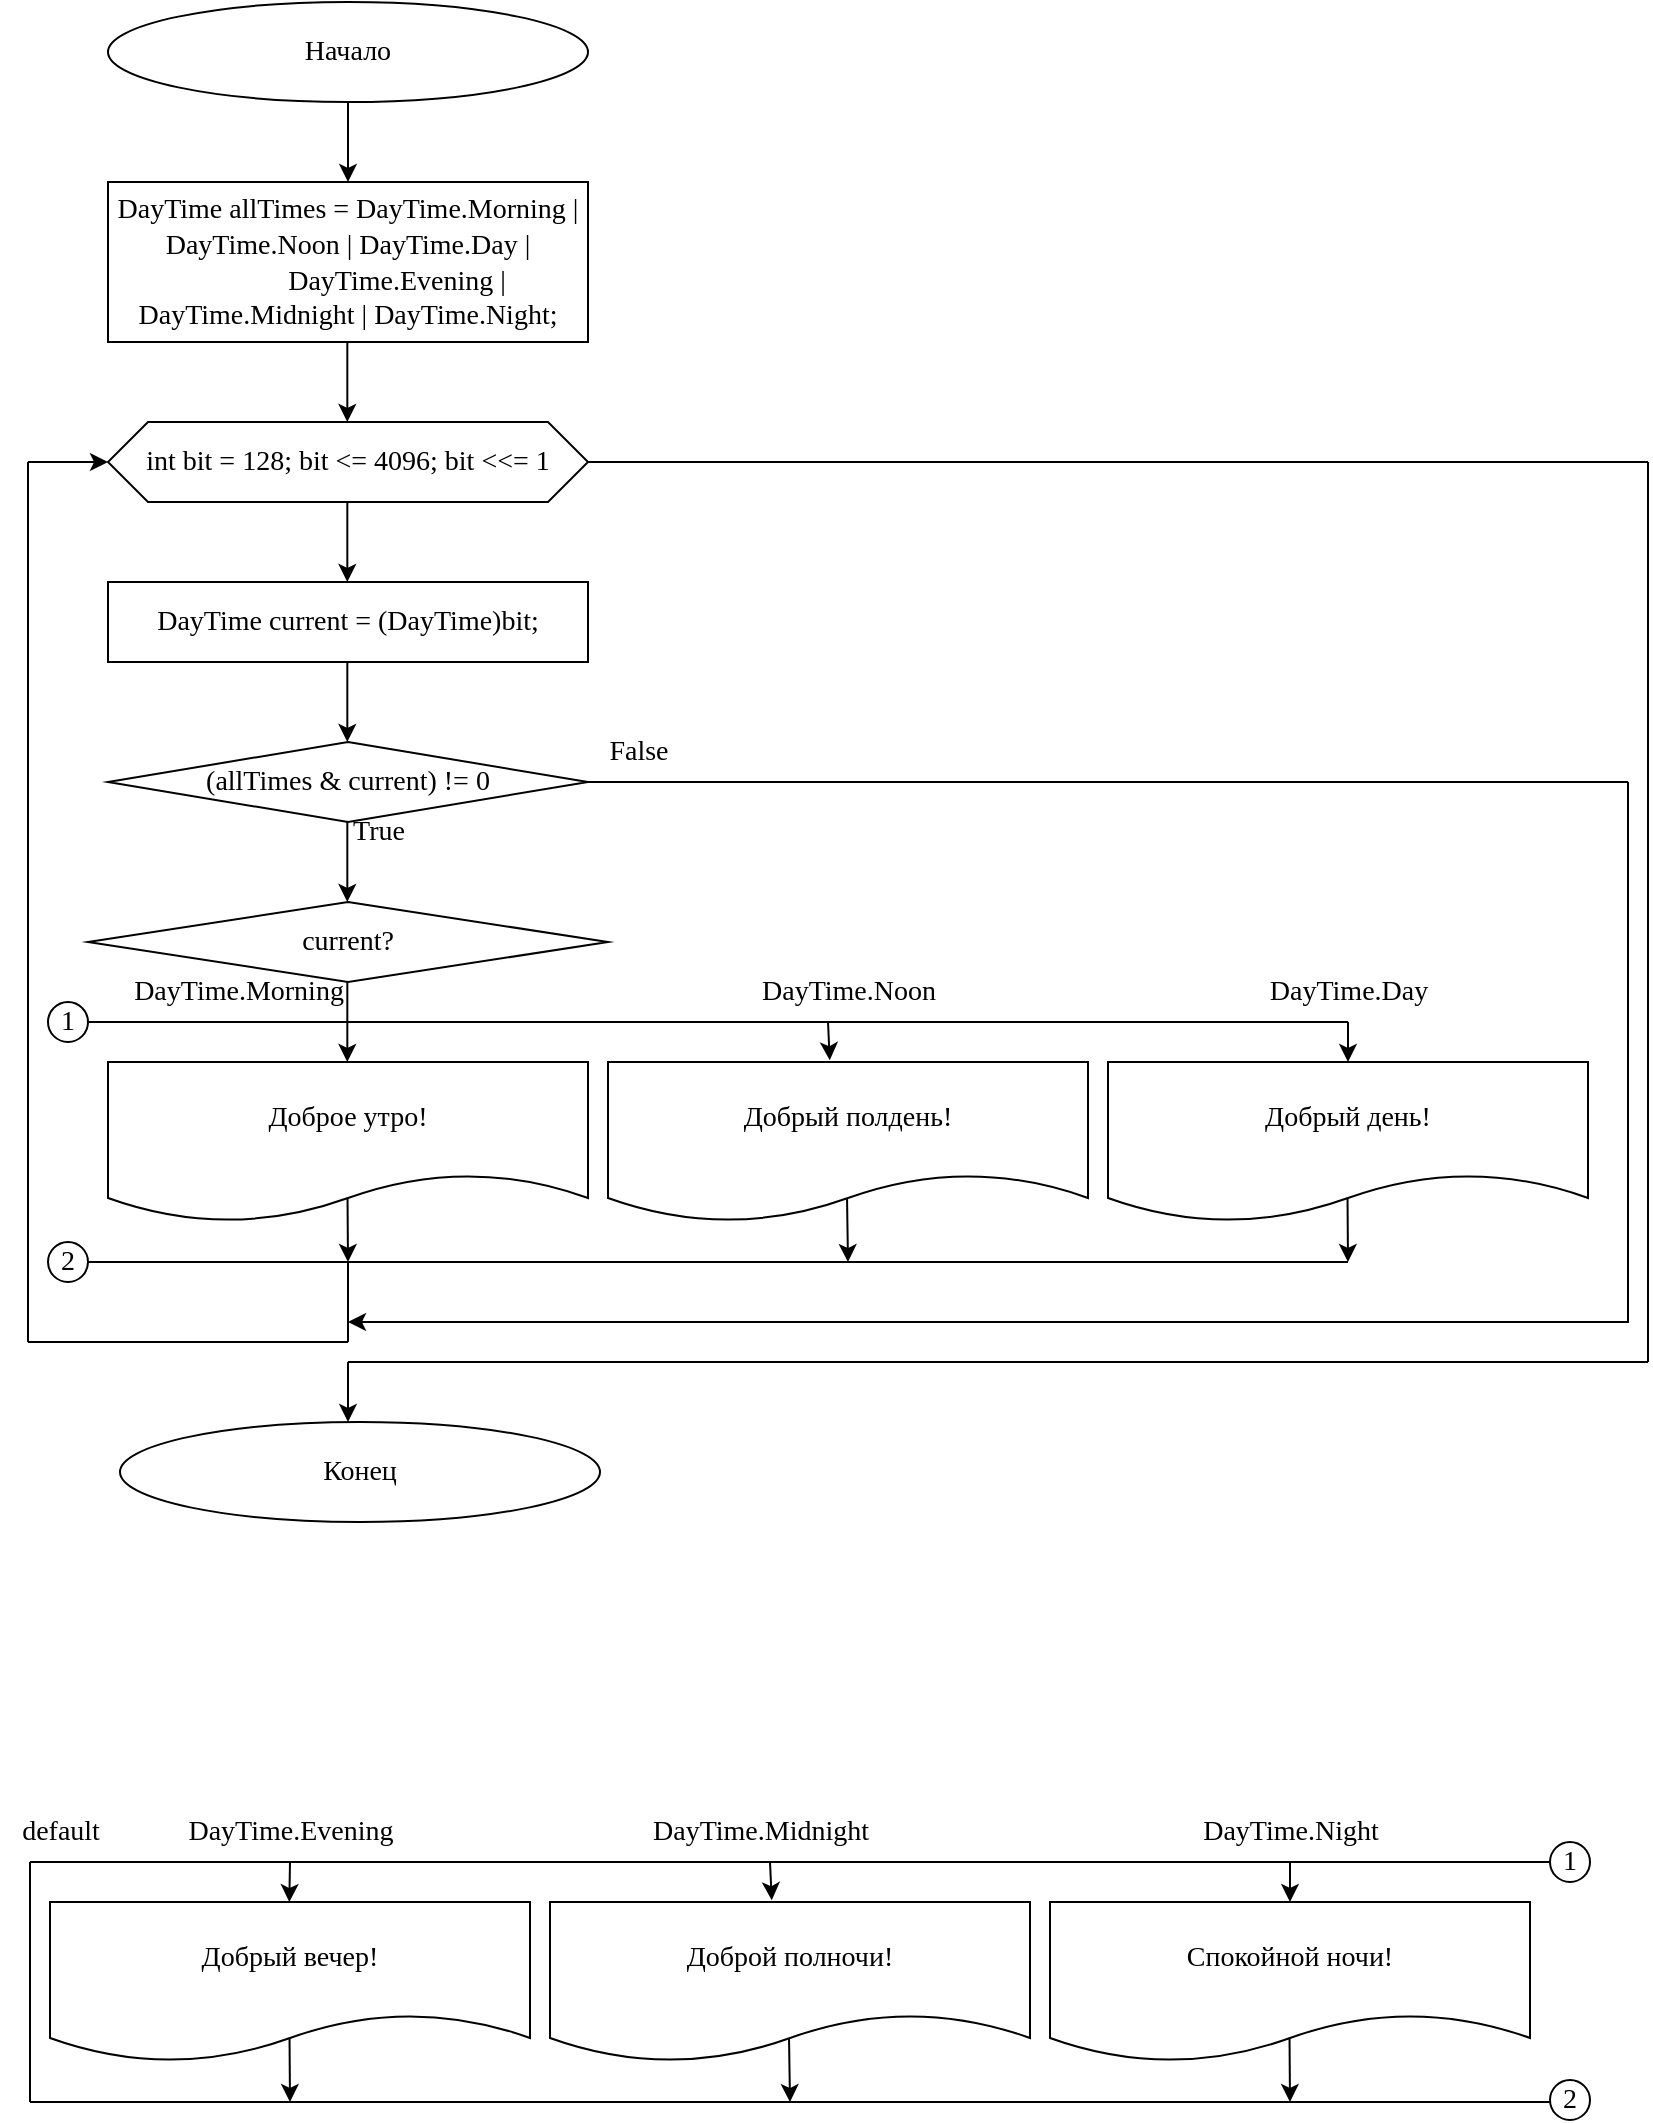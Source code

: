<mxfile version="24.7.17">
  <diagram name="Страница — 1" id="2J-rh70jFwcSjhUsL_Wy">
    <mxGraphModel dx="1235" dy="731" grid="1" gridSize="10" guides="1" tooltips="1" connect="1" arrows="1" fold="1" page="1" pageScale="1" pageWidth="827" pageHeight="1169" math="0" shadow="0">
      <root>
        <mxCell id="0" />
        <mxCell id="1" parent="0" />
        <mxCell id="GVOow4PJKVGRs8NmEhWK-1" value="&lt;font style=&quot;font-size: 14px;&quot; face=&quot;Times New Roman&quot;&gt;Начало&lt;/font&gt;" style="ellipse;whiteSpace=wrap;html=1;" vertex="1" parent="1">
          <mxGeometry x="70" y="30" width="240" height="50" as="geometry" />
        </mxCell>
        <mxCell id="GVOow4PJKVGRs8NmEhWK-2" value="" style="endArrow=classic;html=1;rounded=0;" edge="1" parent="1">
          <mxGeometry width="50" height="50" relative="1" as="geometry">
            <mxPoint x="190" y="80" as="sourcePoint" />
            <mxPoint x="190" y="120" as="targetPoint" />
          </mxGeometry>
        </mxCell>
        <mxCell id="GVOow4PJKVGRs8NmEhWK-3" value="&lt;div style=&quot;font-size: 14px;&quot;&gt;&lt;font style=&quot;font-size: 14px;&quot; face=&quot;Times New Roman&quot;&gt;DayTime allTimes = DayTime.Morning | DayTime.Noon | DayTime.Day |&lt;/font&gt;&lt;/div&gt;&lt;div style=&quot;font-size: 14px;&quot;&gt;&lt;font style=&quot;font-size: 14px;&quot; face=&quot;N_12Yvv4ehodWDq_QO_H&quot;&gt;&amp;nbsp; &amp;nbsp; &amp;nbsp; &amp;nbsp; &amp;nbsp; &amp;nbsp; &amp;nbsp; DayTime.Evening | DayTime.Midnight | DayTime.Night;&lt;/font&gt;&lt;/div&gt;" style="rounded=0;whiteSpace=wrap;html=1;" vertex="1" parent="1">
          <mxGeometry x="70" y="120" width="240" height="80" as="geometry" />
        </mxCell>
        <mxCell id="GVOow4PJKVGRs8NmEhWK-4" value="" style="endArrow=classic;html=1;rounded=0;" edge="1" parent="1">
          <mxGeometry width="50" height="50" relative="1" as="geometry">
            <mxPoint x="189.66" y="200" as="sourcePoint" />
            <mxPoint x="189.66" y="240" as="targetPoint" />
          </mxGeometry>
        </mxCell>
        <mxCell id="GVOow4PJKVGRs8NmEhWK-5" value="&lt;font style=&quot;font-size: 14px;&quot; face=&quot;Times New Roman&quot;&gt;int bit = 128; bit &amp;lt;= 4096; bit &amp;lt;&amp;lt;= 1&lt;/font&gt;" style="shape=hexagon;perimeter=hexagonPerimeter2;whiteSpace=wrap;html=1;fixedSize=1;" vertex="1" parent="1">
          <mxGeometry x="70" y="240" width="240" height="40" as="geometry" />
        </mxCell>
        <mxCell id="GVOow4PJKVGRs8NmEhWK-6" value="" style="endArrow=classic;html=1;rounded=0;" edge="1" parent="1">
          <mxGeometry width="50" height="50" relative="1" as="geometry">
            <mxPoint x="189.66" y="280" as="sourcePoint" />
            <mxPoint x="189.66" y="320" as="targetPoint" />
          </mxGeometry>
        </mxCell>
        <mxCell id="GVOow4PJKVGRs8NmEhWK-7" value="&lt;div style=&quot;&quot;&gt;&lt;font face=&quot;Times New Roman&quot;&gt;&lt;span style=&quot;font-size: 14px;&quot;&gt;DayTime current = (DayTime)bit;&lt;/span&gt;&lt;/font&gt;&lt;br&gt;&lt;/div&gt;" style="rounded=0;whiteSpace=wrap;html=1;" vertex="1" parent="1">
          <mxGeometry x="70" y="320" width="240" height="40" as="geometry" />
        </mxCell>
        <mxCell id="GVOow4PJKVGRs8NmEhWK-8" value="" style="endArrow=classic;html=1;rounded=0;" edge="1" parent="1">
          <mxGeometry width="50" height="50" relative="1" as="geometry">
            <mxPoint x="189.66" y="360" as="sourcePoint" />
            <mxPoint x="189.66" y="400" as="targetPoint" />
          </mxGeometry>
        </mxCell>
        <mxCell id="GVOow4PJKVGRs8NmEhWK-9" value="&lt;font style=&quot;font-size: 14px;&quot; face=&quot;Times New Roman&quot;&gt;(allTimes &amp;amp; current) != 0&lt;/font&gt;" style="rhombus;whiteSpace=wrap;html=1;" vertex="1" parent="1">
          <mxGeometry x="70" y="400" width="240" height="40" as="geometry" />
        </mxCell>
        <mxCell id="GVOow4PJKVGRs8NmEhWK-10" value="" style="endArrow=classic;html=1;rounded=0;" edge="1" parent="1">
          <mxGeometry width="50" height="50" relative="1" as="geometry">
            <mxPoint x="189.66" y="440" as="sourcePoint" />
            <mxPoint x="189.66" y="480" as="targetPoint" />
          </mxGeometry>
        </mxCell>
        <mxCell id="GVOow4PJKVGRs8NmEhWK-11" value="&lt;font face=&quot;Times New Roman&quot;&gt;&lt;span style=&quot;font-size: 14px;&quot;&gt;current?&lt;/span&gt;&lt;/font&gt;" style="rhombus;whiteSpace=wrap;html=1;" vertex="1" parent="1">
          <mxGeometry x="60" y="480" width="260" height="40" as="geometry" />
        </mxCell>
        <mxCell id="GVOow4PJKVGRs8NmEhWK-12" value="" style="endArrow=classic;html=1;rounded=0;" edge="1" parent="1">
          <mxGeometry width="50" height="50" relative="1" as="geometry">
            <mxPoint x="189.66" y="520" as="sourcePoint" />
            <mxPoint x="189.66" y="560" as="targetPoint" />
          </mxGeometry>
        </mxCell>
        <mxCell id="GVOow4PJKVGRs8NmEhWK-13" value="" style="endArrow=none;html=1;rounded=0;" edge="1" parent="1">
          <mxGeometry width="50" height="50" relative="1" as="geometry">
            <mxPoint x="60" y="540" as="sourcePoint" />
            <mxPoint x="190" y="540" as="targetPoint" />
          </mxGeometry>
        </mxCell>
        <mxCell id="GVOow4PJKVGRs8NmEhWK-14" value="&lt;span style=&quot;font-family: &amp;quot;Times New Roman&amp;quot;; font-size: 14px;&quot;&gt;Доброе утро!&lt;/span&gt;" style="shape=document;whiteSpace=wrap;html=1;boundedLbl=1;" vertex="1" parent="1">
          <mxGeometry x="70" y="560" width="240" height="80" as="geometry" />
        </mxCell>
        <mxCell id="GVOow4PJKVGRs8NmEhWK-15" value="" style="endArrow=none;html=1;rounded=0;" edge="1" parent="1">
          <mxGeometry width="50" height="50" relative="1" as="geometry">
            <mxPoint x="190" y="540" as="sourcePoint" />
            <mxPoint x="690" y="540" as="targetPoint" />
          </mxGeometry>
        </mxCell>
        <mxCell id="GVOow4PJKVGRs8NmEhWK-16" value="&lt;font face=&quot;Times New Roman&quot;&gt;&lt;span style=&quot;font-size: 14px;&quot;&gt;Добрый полдень!&lt;/span&gt;&lt;/font&gt;" style="shape=document;whiteSpace=wrap;html=1;boundedLbl=1;" vertex="1" parent="1">
          <mxGeometry x="320" y="560" width="240" height="80" as="geometry" />
        </mxCell>
        <mxCell id="GVOow4PJKVGRs8NmEhWK-17" value="&lt;font style=&quot;font-size: 14px;&quot; face=&quot;Times New Roman&quot;&gt;Добрый день!&lt;/font&gt;" style="shape=document;whiteSpace=wrap;html=1;boundedLbl=1;" vertex="1" parent="1">
          <mxGeometry x="570" y="560" width="240" height="80" as="geometry" />
        </mxCell>
        <mxCell id="GVOow4PJKVGRs8NmEhWK-18" value="&lt;font style=&quot;font-size: 14px;&quot; face=&quot;Times New Roman&quot;&gt;1&lt;/font&gt;" style="ellipse;whiteSpace=wrap;html=1;aspect=fixed;" vertex="1" parent="1">
          <mxGeometry x="40" y="530" width="20" height="20" as="geometry" />
        </mxCell>
        <mxCell id="GVOow4PJKVGRs8NmEhWK-19" value="" style="endArrow=classic;html=1;rounded=0;exitX=0.499;exitY=0.848;exitDx=0;exitDy=0;exitPerimeter=0;" edge="1" parent="1" source="GVOow4PJKVGRs8NmEhWK-14">
          <mxGeometry width="50" height="50" relative="1" as="geometry">
            <mxPoint x="190" y="630" as="sourcePoint" />
            <mxPoint x="190" y="660" as="targetPoint" />
          </mxGeometry>
        </mxCell>
        <mxCell id="GVOow4PJKVGRs8NmEhWK-20" value="" style="endArrow=classic;html=1;rounded=0;exitX=0.498;exitY=0.857;exitDx=0;exitDy=0;exitPerimeter=0;" edge="1" parent="1" source="GVOow4PJKVGRs8NmEhWK-16">
          <mxGeometry width="50" height="50" relative="1" as="geometry">
            <mxPoint x="439" y="630" as="sourcePoint" />
            <mxPoint x="440" y="660" as="targetPoint" />
          </mxGeometry>
        </mxCell>
        <mxCell id="GVOow4PJKVGRs8NmEhWK-21" value="" style="endArrow=classic;html=1;rounded=0;exitX=0.499;exitY=0.849;exitDx=0;exitDy=0;exitPerimeter=0;" edge="1" parent="1" source="GVOow4PJKVGRs8NmEhWK-17">
          <mxGeometry width="50" height="50" relative="1" as="geometry">
            <mxPoint x="640" y="690" as="sourcePoint" />
            <mxPoint x="690" y="660" as="targetPoint" />
          </mxGeometry>
        </mxCell>
        <mxCell id="GVOow4PJKVGRs8NmEhWK-22" value="" style="endArrow=classic;html=1;rounded=0;" edge="1" parent="1" target="GVOow4PJKVGRs8NmEhWK-17">
          <mxGeometry width="50" height="50" relative="1" as="geometry">
            <mxPoint x="690" y="540" as="sourcePoint" />
            <mxPoint x="740" y="490" as="targetPoint" />
          </mxGeometry>
        </mxCell>
        <mxCell id="GVOow4PJKVGRs8NmEhWK-23" value="" style="endArrow=classic;html=1;rounded=0;entryX=0.462;entryY=-0.011;entryDx=0;entryDy=0;entryPerimeter=0;" edge="1" parent="1" target="GVOow4PJKVGRs8NmEhWK-16">
          <mxGeometry width="50" height="50" relative="1" as="geometry">
            <mxPoint x="430" y="540" as="sourcePoint" />
            <mxPoint x="480" y="490" as="targetPoint" />
          </mxGeometry>
        </mxCell>
        <mxCell id="GVOow4PJKVGRs8NmEhWK-24" value="" style="endArrow=none;html=1;rounded=0;" edge="1" parent="1">
          <mxGeometry width="50" height="50" relative="1" as="geometry">
            <mxPoint x="60" y="660" as="sourcePoint" />
            <mxPoint x="690" y="660" as="targetPoint" />
          </mxGeometry>
        </mxCell>
        <mxCell id="GVOow4PJKVGRs8NmEhWK-25" value="&lt;font style=&quot;font-size: 14px;&quot; face=&quot;Times New Roman&quot;&gt;2&lt;/font&gt;" style="ellipse;whiteSpace=wrap;html=1;aspect=fixed;" vertex="1" parent="1">
          <mxGeometry x="40" y="650" width="20" height="20" as="geometry" />
        </mxCell>
        <mxCell id="GVOow4PJKVGRs8NmEhWK-26" value="" style="endArrow=classic;html=1;rounded=0;" edge="1" parent="1">
          <mxGeometry width="50" height="50" relative="1" as="geometry">
            <mxPoint x="161" y="960" as="sourcePoint" />
            <mxPoint x="160.66" y="980" as="targetPoint" />
          </mxGeometry>
        </mxCell>
        <mxCell id="GVOow4PJKVGRs8NmEhWK-27" value="&lt;font style=&quot;font-size: 14px;&quot; face=&quot;Times New Roman&quot;&gt;Добрый вечер!&lt;/font&gt;" style="shape=document;whiteSpace=wrap;html=1;boundedLbl=1;" vertex="1" parent="1">
          <mxGeometry x="41" y="980" width="240" height="80" as="geometry" />
        </mxCell>
        <mxCell id="GVOow4PJKVGRs8NmEhWK-28" value="&lt;font style=&quot;font-size: 14px;&quot; face=&quot;Times New Roman&quot;&gt;Доброй полночи!&lt;/font&gt;" style="shape=document;whiteSpace=wrap;html=1;boundedLbl=1;" vertex="1" parent="1">
          <mxGeometry x="291" y="980" width="240" height="80" as="geometry" />
        </mxCell>
        <mxCell id="GVOow4PJKVGRs8NmEhWK-29" value="&lt;font style=&quot;font-size: 14px;&quot; face=&quot;Times New Roman&quot;&gt;Спокойной ночи!&lt;/font&gt;" style="shape=document;whiteSpace=wrap;html=1;boundedLbl=1;" vertex="1" parent="1">
          <mxGeometry x="541" y="980" width="240" height="80" as="geometry" />
        </mxCell>
        <mxCell id="GVOow4PJKVGRs8NmEhWK-30" value="" style="endArrow=classic;html=1;rounded=0;exitX=0.499;exitY=0.848;exitDx=0;exitDy=0;exitPerimeter=0;" edge="1" parent="1" source="GVOow4PJKVGRs8NmEhWK-27">
          <mxGeometry width="50" height="50" relative="1" as="geometry">
            <mxPoint x="161" y="1050" as="sourcePoint" />
            <mxPoint x="161" y="1080" as="targetPoint" />
          </mxGeometry>
        </mxCell>
        <mxCell id="GVOow4PJKVGRs8NmEhWK-31" value="" style="endArrow=classic;html=1;rounded=0;exitX=0.498;exitY=0.857;exitDx=0;exitDy=0;exitPerimeter=0;" edge="1" parent="1" source="GVOow4PJKVGRs8NmEhWK-28">
          <mxGeometry width="50" height="50" relative="1" as="geometry">
            <mxPoint x="410" y="1050" as="sourcePoint" />
            <mxPoint x="411" y="1080" as="targetPoint" />
          </mxGeometry>
        </mxCell>
        <mxCell id="GVOow4PJKVGRs8NmEhWK-32" value="" style="endArrow=classic;html=1;rounded=0;exitX=0.499;exitY=0.849;exitDx=0;exitDy=0;exitPerimeter=0;" edge="1" parent="1" source="GVOow4PJKVGRs8NmEhWK-29">
          <mxGeometry width="50" height="50" relative="1" as="geometry">
            <mxPoint x="611" y="1110" as="sourcePoint" />
            <mxPoint x="661" y="1080" as="targetPoint" />
          </mxGeometry>
        </mxCell>
        <mxCell id="GVOow4PJKVGRs8NmEhWK-33" value="" style="endArrow=classic;html=1;rounded=0;" edge="1" parent="1" target="GVOow4PJKVGRs8NmEhWK-29">
          <mxGeometry width="50" height="50" relative="1" as="geometry">
            <mxPoint x="661" y="960" as="sourcePoint" />
            <mxPoint x="711" y="910" as="targetPoint" />
          </mxGeometry>
        </mxCell>
        <mxCell id="GVOow4PJKVGRs8NmEhWK-34" value="" style="endArrow=classic;html=1;rounded=0;entryX=0.462;entryY=-0.011;entryDx=0;entryDy=0;entryPerimeter=0;" edge="1" parent="1" target="GVOow4PJKVGRs8NmEhWK-28">
          <mxGeometry width="50" height="50" relative="1" as="geometry">
            <mxPoint x="401" y="960" as="sourcePoint" />
            <mxPoint x="451" y="910" as="targetPoint" />
          </mxGeometry>
        </mxCell>
        <mxCell id="GVOow4PJKVGRs8NmEhWK-39" value="&lt;font style=&quot;font-size: 14px;&quot; face=&quot;Times New Roman&quot;&gt;False&lt;/font&gt;" style="text;html=1;align=center;verticalAlign=middle;resizable=0;points=[];autosize=1;strokeColor=none;fillColor=none;" vertex="1" parent="1">
          <mxGeometry x="310" y="390" width="50" height="30" as="geometry" />
        </mxCell>
        <mxCell id="GVOow4PJKVGRs8NmEhWK-40" value="&lt;font style=&quot;font-size: 14px;&quot; face=&quot;Times New Roman&quot;&gt;True&lt;/font&gt;" style="text;html=1;align=center;verticalAlign=middle;resizable=0;points=[];autosize=1;strokeColor=none;fillColor=none;" vertex="1" parent="1">
          <mxGeometry x="180" y="430" width="50" height="30" as="geometry" />
        </mxCell>
        <mxCell id="GVOow4PJKVGRs8NmEhWK-41" value="&lt;font face=&quot;Times New Roman&quot;&gt;&lt;span style=&quot;font-size: 14px;&quot;&gt;Конец&lt;/span&gt;&lt;/font&gt;" style="ellipse;whiteSpace=wrap;html=1;" vertex="1" parent="1">
          <mxGeometry x="76" y="740" width="240" height="50" as="geometry" />
        </mxCell>
        <mxCell id="GVOow4PJKVGRs8NmEhWK-42" value="" style="endArrow=none;html=1;rounded=0;" edge="1" parent="1">
          <mxGeometry width="50" height="50" relative="1" as="geometry">
            <mxPoint x="31" y="960" as="sourcePoint" />
            <mxPoint x="791" y="960" as="targetPoint" />
          </mxGeometry>
        </mxCell>
        <mxCell id="GVOow4PJKVGRs8NmEhWK-44" value="&lt;font style=&quot;font-size: 14px;&quot; face=&quot;Times New Roman&quot;&gt;1&lt;/font&gt;" style="ellipse;whiteSpace=wrap;html=1;aspect=fixed;" vertex="1" parent="1">
          <mxGeometry x="791" y="950" width="20" height="20" as="geometry" />
        </mxCell>
        <mxCell id="GVOow4PJKVGRs8NmEhWK-45" value="" style="endArrow=none;html=1;rounded=0;" edge="1" parent="1">
          <mxGeometry width="50" height="50" relative="1" as="geometry">
            <mxPoint x="31" y="1080" as="sourcePoint" />
            <mxPoint x="791" y="1080" as="targetPoint" />
          </mxGeometry>
        </mxCell>
        <mxCell id="GVOow4PJKVGRs8NmEhWK-46" value="&lt;font style=&quot;font-size: 14px;&quot; face=&quot;Times New Roman&quot;&gt;2&lt;/font&gt;" style="ellipse;whiteSpace=wrap;html=1;aspect=fixed;" vertex="1" parent="1">
          <mxGeometry x="791" y="1069" width="20" height="20" as="geometry" />
        </mxCell>
        <mxCell id="GVOow4PJKVGRs8NmEhWK-47" value="" style="endArrow=none;html=1;rounded=0;" edge="1" parent="1">
          <mxGeometry width="50" height="50" relative="1" as="geometry">
            <mxPoint x="31" y="960" as="sourcePoint" />
            <mxPoint x="31" y="1080" as="targetPoint" />
          </mxGeometry>
        </mxCell>
        <mxCell id="GVOow4PJKVGRs8NmEhWK-48" value="&lt;font style=&quot;font-size: 14px;&quot; face=&quot;Times New Roman&quot;&gt;DayTime.Morning&lt;/font&gt;" style="text;html=1;align=center;verticalAlign=middle;resizable=0;points=[];autosize=1;strokeColor=none;fillColor=none;" vertex="1" parent="1">
          <mxGeometry x="70" y="510" width="130" height="30" as="geometry" />
        </mxCell>
        <mxCell id="GVOow4PJKVGRs8NmEhWK-49" value="&lt;font face=&quot;Times New Roman&quot;&gt;&lt;span style=&quot;font-size: 14px;&quot;&gt;DayTime.Noon&lt;/span&gt;&lt;/font&gt;" style="text;html=1;align=center;verticalAlign=middle;resizable=0;points=[];autosize=1;strokeColor=none;fillColor=none;" vertex="1" parent="1">
          <mxGeometry x="385" y="510" width="110" height="30" as="geometry" />
        </mxCell>
        <mxCell id="GVOow4PJKVGRs8NmEhWK-50" value="&lt;font face=&quot;Times New Roman&quot;&gt;&lt;span style=&quot;font-size: 14px;&quot;&gt;DayTime.Day&lt;/span&gt;&lt;/font&gt;" style="text;html=1;align=center;verticalAlign=middle;resizable=0;points=[];autosize=1;strokeColor=none;fillColor=none;" vertex="1" parent="1">
          <mxGeometry x="640" y="510" width="100" height="30" as="geometry" />
        </mxCell>
        <mxCell id="GVOow4PJKVGRs8NmEhWK-51" value="&lt;font face=&quot;Times New Roman&quot;&gt;&lt;span style=&quot;font-size: 14px;&quot;&gt;DayTime.Evening&lt;/span&gt;&lt;/font&gt;" style="text;html=1;align=center;verticalAlign=middle;resizable=0;points=[];autosize=1;strokeColor=none;fillColor=none;" vertex="1" parent="1">
          <mxGeometry x="96" y="930" width="130" height="30" as="geometry" />
        </mxCell>
        <mxCell id="GVOow4PJKVGRs8NmEhWK-52" value="&lt;font face=&quot;Times New Roman&quot;&gt;&lt;span style=&quot;font-size: 14px;&quot;&gt;DayTime.Midnight&lt;/span&gt;&lt;/font&gt;" style="text;html=1;align=center;verticalAlign=middle;resizable=0;points=[];autosize=1;strokeColor=none;fillColor=none;" vertex="1" parent="1">
          <mxGeometry x="331" y="930" width="130" height="30" as="geometry" />
        </mxCell>
        <mxCell id="GVOow4PJKVGRs8NmEhWK-53" value="&lt;font face=&quot;Times New Roman&quot;&gt;&lt;span style=&quot;font-size: 14px;&quot;&gt;DayTime.Night&lt;/span&gt;&lt;/font&gt;" style="text;html=1;align=center;verticalAlign=middle;resizable=0;points=[];autosize=1;strokeColor=none;fillColor=none;" vertex="1" parent="1">
          <mxGeometry x="606" y="930" width="110" height="30" as="geometry" />
        </mxCell>
        <mxCell id="GVOow4PJKVGRs8NmEhWK-54" value="&lt;font face=&quot;Times New Roman&quot;&gt;&lt;span style=&quot;font-size: 14px;&quot;&gt;default&lt;/span&gt;&lt;/font&gt;" style="text;html=1;align=center;verticalAlign=middle;resizable=0;points=[];autosize=1;strokeColor=none;fillColor=none;" vertex="1" parent="1">
          <mxGeometry x="16" y="930" width="60" height="30" as="geometry" />
        </mxCell>
        <mxCell id="GVOow4PJKVGRs8NmEhWK-55" value="" style="endArrow=none;html=1;rounded=0;" edge="1" parent="1">
          <mxGeometry width="50" height="50" relative="1" as="geometry">
            <mxPoint x="310" y="420" as="sourcePoint" />
            <mxPoint x="830" y="420" as="targetPoint" />
          </mxGeometry>
        </mxCell>
        <mxCell id="GVOow4PJKVGRs8NmEhWK-56" value="" style="endArrow=none;html=1;rounded=0;" edge="1" parent="1">
          <mxGeometry width="50" height="50" relative="1" as="geometry">
            <mxPoint x="830" y="420" as="sourcePoint" />
            <mxPoint x="830" y="690" as="targetPoint" />
          </mxGeometry>
        </mxCell>
        <mxCell id="GVOow4PJKVGRs8NmEhWK-58" value="" style="endArrow=classic;html=1;rounded=0;" edge="1" parent="1">
          <mxGeometry width="50" height="50" relative="1" as="geometry">
            <mxPoint x="830.457" y="690" as="sourcePoint" />
            <mxPoint x="190" y="690" as="targetPoint" />
          </mxGeometry>
        </mxCell>
        <mxCell id="GVOow4PJKVGRs8NmEhWK-59" value="" style="endArrow=none;html=1;rounded=0;" edge="1" parent="1">
          <mxGeometry width="50" height="50" relative="1" as="geometry">
            <mxPoint x="190" y="700" as="sourcePoint" />
            <mxPoint x="190" y="660" as="targetPoint" />
          </mxGeometry>
        </mxCell>
        <mxCell id="GVOow4PJKVGRs8NmEhWK-60" value="" style="endArrow=none;html=1;rounded=0;" edge="1" parent="1">
          <mxGeometry width="50" height="50" relative="1" as="geometry">
            <mxPoint x="30" y="700" as="sourcePoint" />
            <mxPoint x="190" y="700" as="targetPoint" />
          </mxGeometry>
        </mxCell>
        <mxCell id="GVOow4PJKVGRs8NmEhWK-61" value="" style="endArrow=none;html=1;rounded=0;" edge="1" parent="1">
          <mxGeometry width="50" height="50" relative="1" as="geometry">
            <mxPoint x="30" y="700" as="sourcePoint" />
            <mxPoint x="30" y="260" as="targetPoint" />
          </mxGeometry>
        </mxCell>
        <mxCell id="GVOow4PJKVGRs8NmEhWK-62" value="" style="endArrow=classic;html=1;rounded=0;" edge="1" parent="1" target="GVOow4PJKVGRs8NmEhWK-5">
          <mxGeometry width="50" height="50" relative="1" as="geometry">
            <mxPoint x="30" y="260" as="sourcePoint" />
            <mxPoint x="80" y="210" as="targetPoint" />
          </mxGeometry>
        </mxCell>
        <mxCell id="GVOow4PJKVGRs8NmEhWK-63" value="" style="endArrow=none;html=1;rounded=0;" edge="1" parent="1">
          <mxGeometry width="50" height="50" relative="1" as="geometry">
            <mxPoint x="310" y="260" as="sourcePoint" />
            <mxPoint x="840" y="260" as="targetPoint" />
          </mxGeometry>
        </mxCell>
        <mxCell id="GVOow4PJKVGRs8NmEhWK-64" value="" style="endArrow=none;html=1;rounded=0;" edge="1" parent="1">
          <mxGeometry width="50" height="50" relative="1" as="geometry">
            <mxPoint x="840" y="710" as="sourcePoint" />
            <mxPoint x="840" y="260" as="targetPoint" />
          </mxGeometry>
        </mxCell>
        <mxCell id="GVOow4PJKVGRs8NmEhWK-65" value="" style="endArrow=none;html=1;rounded=0;" edge="1" parent="1">
          <mxGeometry width="50" height="50" relative="1" as="geometry">
            <mxPoint x="190" y="710" as="sourcePoint" />
            <mxPoint x="840" y="710" as="targetPoint" />
          </mxGeometry>
        </mxCell>
        <mxCell id="GVOow4PJKVGRs8NmEhWK-66" value="" style="endArrow=classic;html=1;rounded=0;" edge="1" parent="1">
          <mxGeometry width="50" height="50" relative="1" as="geometry">
            <mxPoint x="190" y="710" as="sourcePoint" />
            <mxPoint x="190" y="740" as="targetPoint" />
          </mxGeometry>
        </mxCell>
      </root>
    </mxGraphModel>
  </diagram>
</mxfile>
